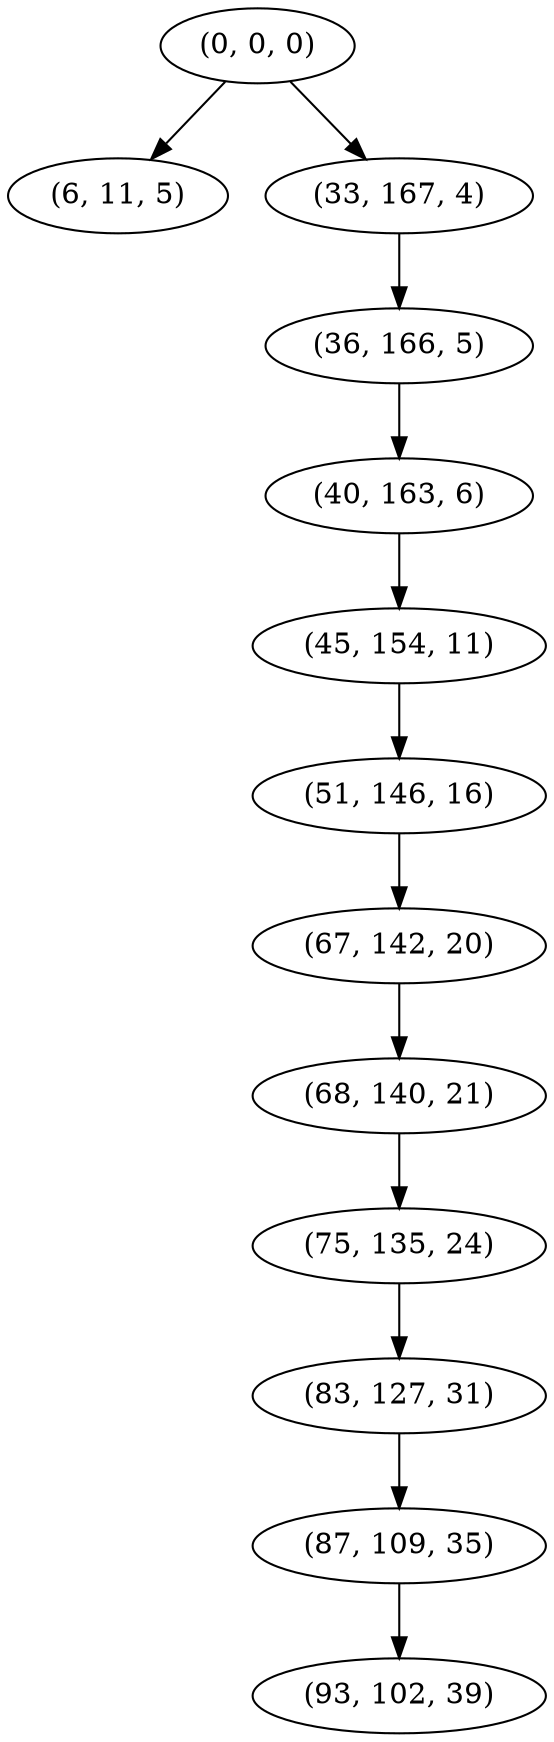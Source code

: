 digraph tree {
    "(0, 0, 0)";
    "(6, 11, 5)";
    "(33, 167, 4)";
    "(36, 166, 5)";
    "(40, 163, 6)";
    "(45, 154, 11)";
    "(51, 146, 16)";
    "(67, 142, 20)";
    "(68, 140, 21)";
    "(75, 135, 24)";
    "(83, 127, 31)";
    "(87, 109, 35)";
    "(93, 102, 39)";
    "(0, 0, 0)" -> "(6, 11, 5)";
    "(0, 0, 0)" -> "(33, 167, 4)";
    "(33, 167, 4)" -> "(36, 166, 5)";
    "(36, 166, 5)" -> "(40, 163, 6)";
    "(40, 163, 6)" -> "(45, 154, 11)";
    "(45, 154, 11)" -> "(51, 146, 16)";
    "(51, 146, 16)" -> "(67, 142, 20)";
    "(67, 142, 20)" -> "(68, 140, 21)";
    "(68, 140, 21)" -> "(75, 135, 24)";
    "(75, 135, 24)" -> "(83, 127, 31)";
    "(83, 127, 31)" -> "(87, 109, 35)";
    "(87, 109, 35)" -> "(93, 102, 39)";
}

